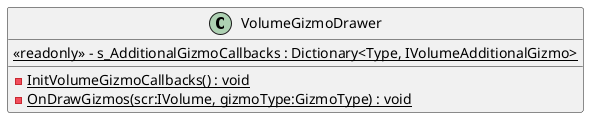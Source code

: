 @startuml
class VolumeGizmoDrawer {
    {static} <<readonly>> - s_AdditionalGizmoCallbacks : Dictionary<Type, IVolumeAdditionalGizmo>
    {static} - InitVolumeGizmoCallbacks() : void
    {static} - OnDrawGizmos(scr:IVolume, gizmoType:GizmoType) : void
}
@enduml
